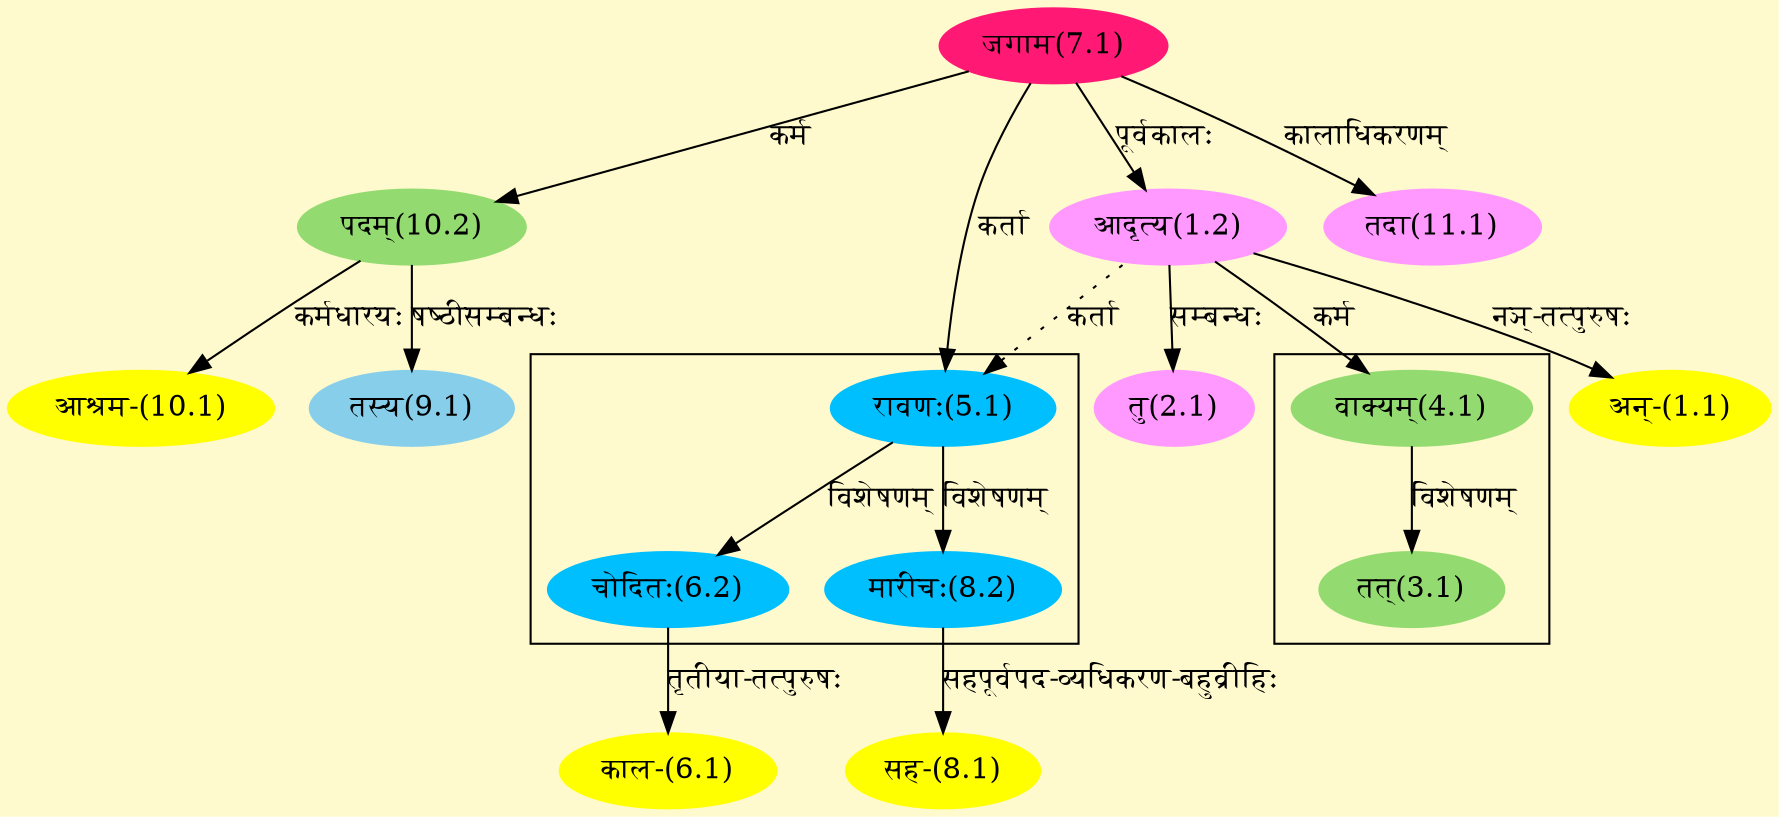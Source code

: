 digraph G{
rankdir=BT;
 compound=true;
 bgcolor="lemonchiffon1";

subgraph cluster_1{
Node3_1 [style=filled, color="#93DB70" label = "तत्(3.1)"]
Node4_1 [style=filled, color="#93DB70" label = "वाक्यम्(4.1)"]

}

subgraph cluster_2{
Node6_2 [style=filled, color="#00BFFF" label = "चोदितः(6.2)"]
Node5_1 [style=filled, color="#00BFFF" label = "रावणः(5.1)"]
Node8_2 [style=filled, color="#00BFFF" label = "मारीचः(8.2)"]

}
Node1_1 [style=filled, color="#FFFF00" label = "अन्-(1.1)"]
Node1_2 [style=filled, color="#FF99FF" label = "आदृत्य(1.2)"]
Node7_1 [style=filled, color="#FF1975" label = "जगाम(7.1)"]
Node2_1 [style=filled, color="#FF99FF" label = "तु(2.1)"]
Node4_1 [style=filled, color="#93DB70" label = "वाक्यम्(4.1)"]
Node5_1 [style=filled, color="#00BFFF" label = "रावणः(5.1)"]
Node6_1 [style=filled, color="#FFFF00" label = "काल-(6.1)"]
Node6_2 [style=filled, color="#00BFFF" label = "चोदितः(6.2)"]
Node [style=filled, color="" label = "()"]
Node8_1 [style=filled, color="#FFFF00" label = "सह-(8.1)"]
Node8_2 [style=filled, color="#00BFFF" label = "मारीचः(8.2)"]
Node9_1 [style=filled, color="#87CEEB" label = "तस्य(9.1)"]
Node10_2 [style=filled, color="#93DB70" label = "पदम्(10.2)"]
Node10_1 [style=filled, color="#FFFF00" label = "आश्रम-(10.1)"]
Node11_1 [style=filled, color="#FF99FF" label = "तदा(11.1)"]
/* Start of Relations section */

Node1_1 -> Node1_2 [  label="नञ्-तत्पुरुषः"  dir="back" ]
Node1_2 -> Node7_1 [  label="पूर्वकालः"  dir="back" ]
Node2_1 -> Node1_2 [  label="सम्बन्धः"  dir="back" ]
Node3_1 -> Node4_1 [  label="विशेषणम्"  dir="back" ]
Node4_1 -> Node1_2 [  label="कर्म"  dir="back" ]
Node5_1 -> Node7_1 [  label="कर्ता"  dir="back" ]
Node5_1 -> Node1_2 [ style=dotted label="कर्ता"  dir="back" ]
Node6_1 -> Node6_2 [  label="तृतीया-तत्पुरुषः"  dir="back" ]
Node6_2 -> Node5_1 [  label="विशेषणम्"  dir="back" ]
Node8_1 -> Node8_2 [  label="सहपूर्वपद-व्यधिकरण-बहुव्रीहिः"  dir="back" ]
Node8_2 -> Node5_1 [  label="विशेषणम्"  dir="back" ]
Node9_1 -> Node10_2 [  label="षष्ठीसम्बन्धः"  dir="back" ]
Node10_1 -> Node10_2 [  label="कर्मधारयः"  dir="back" ]
Node10_2 -> Node7_1 [  label="कर्म"  dir="back" ]
Node11_1 -> Node7_1 [  label="कालाधिकरणम्"  dir="back" ]
}

